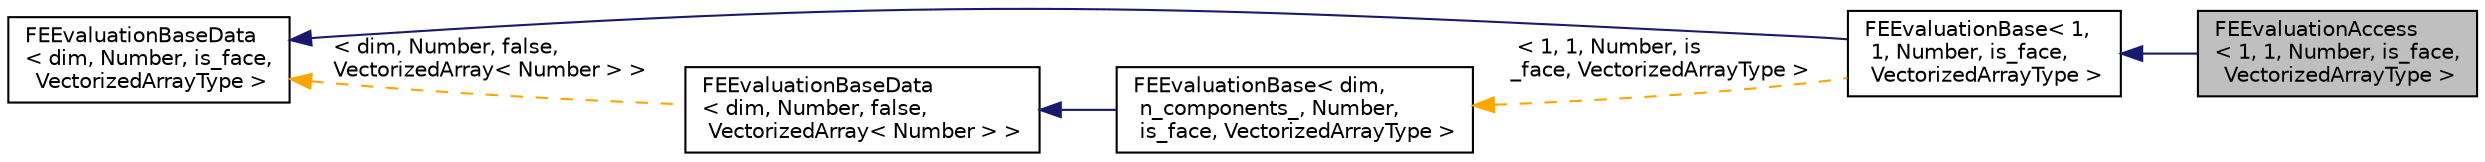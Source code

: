 digraph "FEEvaluationAccess&lt; 1, 1, Number, is_face, VectorizedArrayType &gt;"
{
 // LATEX_PDF_SIZE
  edge [fontname="Helvetica",fontsize="10",labelfontname="Helvetica",labelfontsize="10"];
  node [fontname="Helvetica",fontsize="10",shape=record];
  rankdir="LR";
  Node1 [label="FEEvaluationAccess\l\< 1, 1, Number, is_face,\l VectorizedArrayType \>",height=0.2,width=0.4,color="black", fillcolor="grey75", style="filled", fontcolor="black",tooltip=" "];
  Node2 -> Node1 [dir="back",color="midnightblue",fontsize="10",style="solid",fontname="Helvetica"];
  Node2 [label="FEEvaluationBase\< 1,\l 1, Number, is_face,\l VectorizedArrayType \>",height=0.2,width=0.4,color="black", fillcolor="white", style="filled",URL="$classFEEvaluationBase.html",tooltip=" "];
  Node3 -> Node2 [dir="back",color="midnightblue",fontsize="10",style="solid",fontname="Helvetica"];
  Node3 [label="FEEvaluationBaseData\l\< dim, Number, is_face,\l VectorizedArrayType \>",height=0.2,width=0.4,color="black", fillcolor="white", style="filled",URL="$classFEEvaluationBaseData.html",tooltip=" "];
  Node4 -> Node2 [dir="back",color="orange",fontsize="10",style="dashed",label=" \< 1, 1, Number, is\l_face, VectorizedArrayType \>" ,fontname="Helvetica"];
  Node4 [label="FEEvaluationBase\< dim,\l n_components_, Number,\l is_face, VectorizedArrayType \>",height=0.2,width=0.4,color="black", fillcolor="white", style="filled",URL="$classFEEvaluationBase.html",tooltip=" "];
  Node5 -> Node4 [dir="back",color="midnightblue",fontsize="10",style="solid",fontname="Helvetica"];
  Node5 [label="FEEvaluationBaseData\l\< dim, Number, false,\l VectorizedArray\< Number \> \>",height=0.2,width=0.4,color="black", fillcolor="white", style="filled",URL="$classFEEvaluationBaseData.html",tooltip=" "];
  Node3 -> Node5 [dir="back",color="orange",fontsize="10",style="dashed",label=" \< dim, Number, false,\l VectorizedArray\< Number \> \>" ,fontname="Helvetica"];
}
